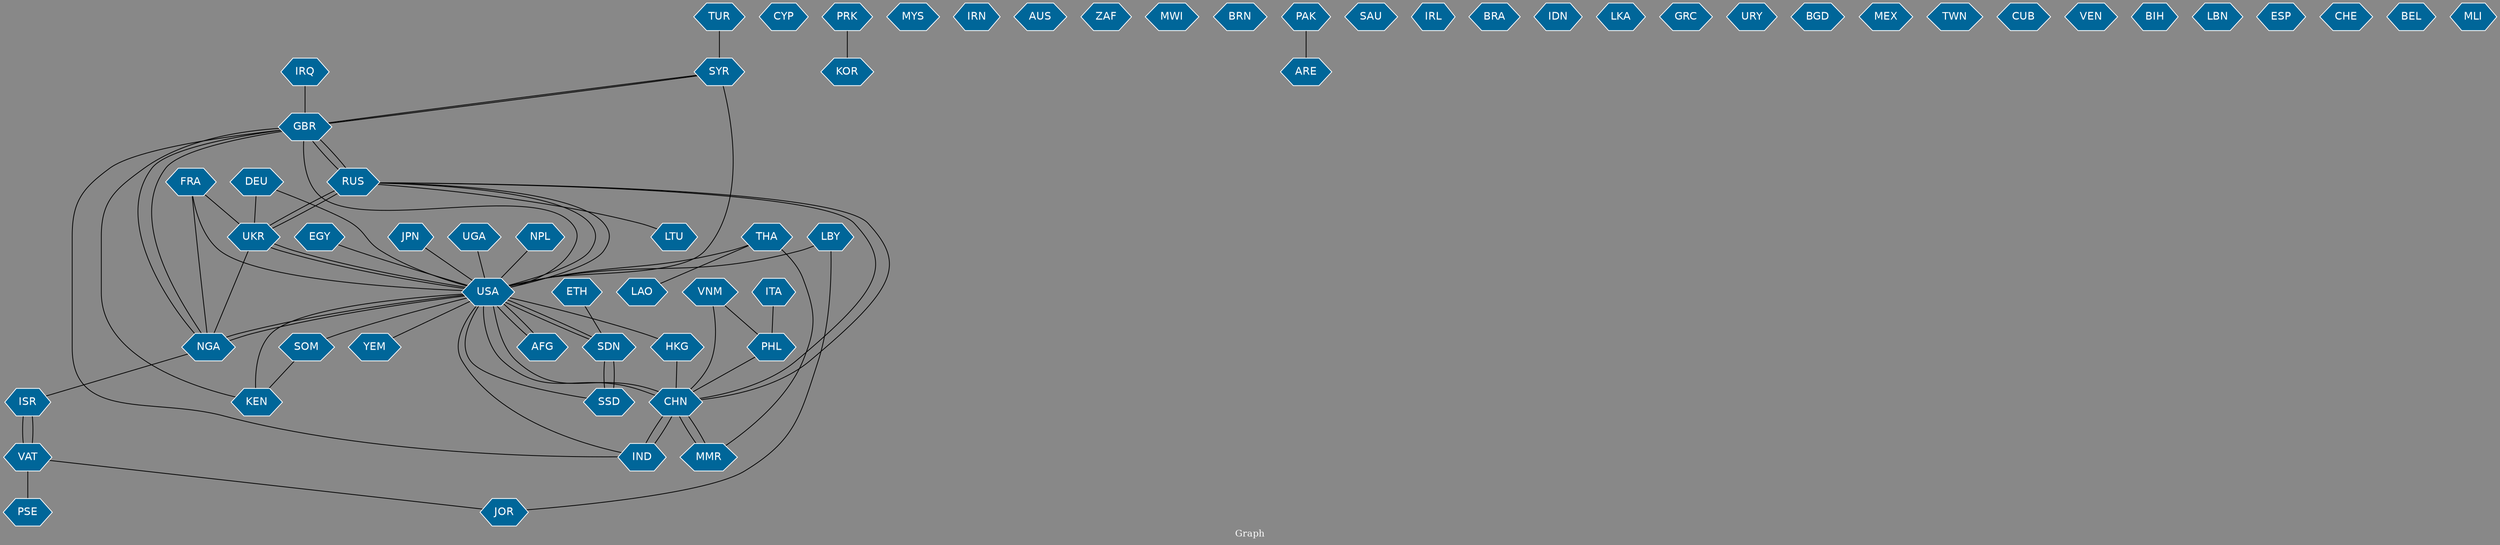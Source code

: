// Countries together in item graph
graph {
	graph [bgcolor="#888888" fontcolor=white fontsize=12 label="Graph" outputorder=edgesfirst overlap=prism]
	node [color=white fillcolor="#006699" fontcolor=white fontname=Helvetica shape=hexagon style=filled]
	edge [arrowhead=open color=black fontcolor=white fontname=Courier fontsize=12]
		SYR [label=SYR]
		GBR [label=GBR]
		EGY [label=EGY]
		RUS [label=RUS]
		UKR [label=UKR]
		USA [label=USA]
		AFG [label=AFG]
		CHN [label=CHN]
		CYP [label=CYP]
		NGA [label=NGA]
		SOM [label=SOM]
		DEU [label=DEU]
		VNM [label=VNM]
		PHL [label=PHL]
		KOR [label=KOR]
		MYS [label=MYS]
		TUR [label=TUR]
		IRN [label=IRN]
		THA [label=THA]
		VAT [label=VAT]
		YEM [label=YEM]
		SDN [label=SDN]
		JPN [label=JPN]
		IRQ [label=IRQ]
		AUS [label=AUS]
		SSD [label=SSD]
		FRA [label=FRA]
		PSE [label=PSE]
		ISR [label=ISR]
		ZAF [label=ZAF]
		MWI [label=MWI]
		BRN [label=BRN]
		PRK [label=PRK]
		IND [label=IND]
		PAK [label=PAK]
		SAU [label=SAU]
		UGA [label=UGA]
		IRL [label=IRL]
		ETH [label=ETH]
		BRA [label=BRA]
		IDN [label=IDN]
		MMR [label=MMR]
		ITA [label=ITA]
		LBY [label=LBY]
		ARE [label=ARE]
		LAO [label=LAO]
		LKA [label=LKA]
		NPL [label=NPL]
		GRC [label=GRC]
		HKG [label=HKG]
		KEN [label=KEN]
		URY [label=URY]
		BGD [label=BGD]
		MEX [label=MEX]
		TWN [label=TWN]
		JOR [label=JOR]
		CUB [label=CUB]
		VEN [label=VEN]
		BIH [label=BIH]
		LBN [label=LBN]
		ESP [label=ESP]
		CHE [label=CHE]
		BEL [label=BEL]
		MLI [label=MLI]
		LTU [label=LTU]
			NGA -- ISR [weight=1]
			FRA -- USA [weight=1]
			SYR -- USA [weight=3]
			DEU -- UKR [weight=1]
			IRQ -- GBR [weight=1]
			NGA -- USA [weight=5]
			UKR -- RUS [weight=12]
			JPN -- USA [weight=2]
			VAT -- JOR [weight=1]
			RUS -- LTU [weight=1]
			NGA -- UKR [weight=1]
			CHN -- USA [weight=6]
			HKG -- CHN [weight=1]
			ITA -- PHL [weight=1]
			LBY -- USA [weight=1]
			THA -- MMR [weight=1]
			THA -- USA [weight=1]
			TUR -- SYR [weight=1]
			PAK -- ARE [weight=1]
			IND -- USA [weight=1]
			UGA -- USA [weight=1]
			GBR -- KEN [weight=1]
			NGA -- GBR [weight=1]
			USA -- AFG [weight=1]
			ISR -- VAT [weight=2]
			USA -- NGA [weight=4]
			USA -- HKG [weight=1]
			CHN -- MMR [weight=1]
			USA -- SOM [weight=1]
			USA -- KEN [weight=2]
			AFG -- USA [weight=1]
			IND -- GBR [weight=1]
			EGY -- USA [weight=1]
			VAT -- PSE [weight=1]
			LBY -- JOR [weight=1]
			IND -- CHN [weight=2]
			RUS -- USA [weight=4]
			CHN -- RUS [weight=1]
			SSD -- USA [weight=3]
			RUS -- CHN [weight=2]
			PRK -- KOR [weight=3]
			RUS -- UKR [weight=12]
			USA -- RUS [weight=2]
			VNM -- CHN [weight=1]
			RUS -- GBR [weight=1]
			SOM -- KEN [weight=1]
			GBR -- NGA [weight=1]
			GBR -- RUS [weight=1]
			FRA -- NGA [weight=1]
			UKR -- USA [weight=1]
			SDN -- SSD [weight=4]
			USA -- CHN [weight=2]
			USA -- YEM [weight=1]
			PHL -- CHN [weight=1]
			SDN -- USA [weight=1]
			DEU -- USA [weight=2]
			ETH -- SDN [weight=1]
			VNM -- PHL [weight=1]
			VAT -- ISR [weight=1]
			SYR -- GBR [weight=1]
			SSD -- SDN [weight=3]
			THA -- LAO [weight=1]
			FRA -- UKR [weight=1]
			NPL -- USA [weight=1]
			GBR -- USA [weight=1]
			USA -- UKR [weight=1]
			MMR -- CHN [weight=1]
			USA -- SDN [weight=2]
			GBR -- SYR [weight=1]
			CHN -- IND [weight=1]
}